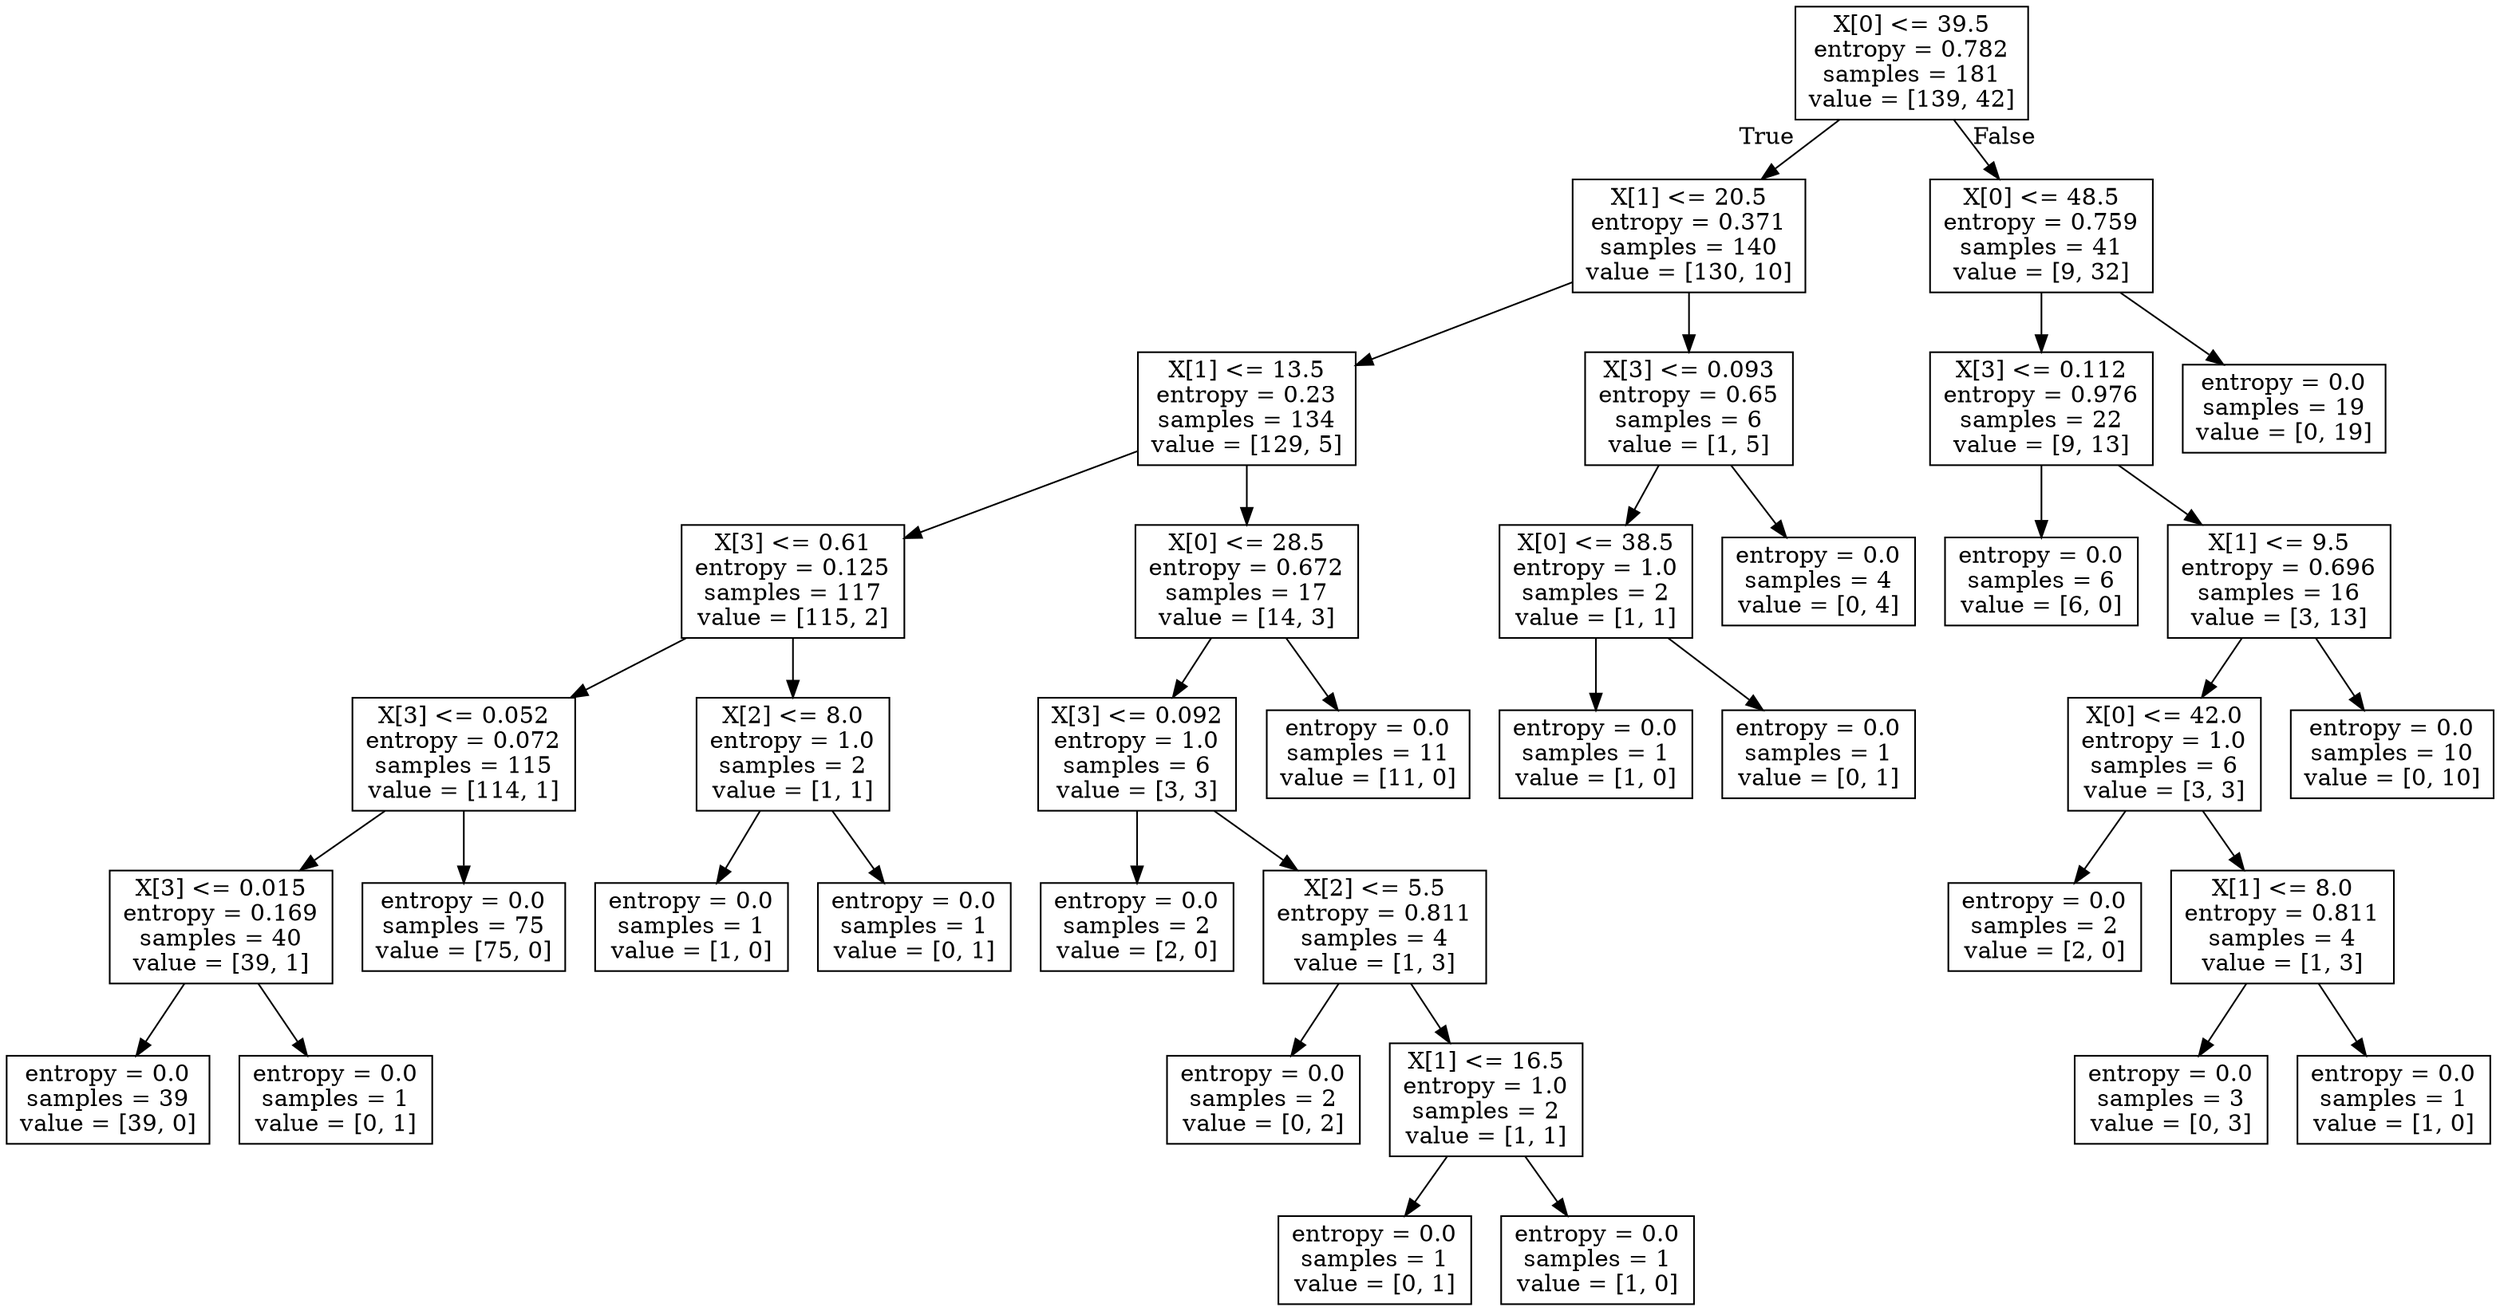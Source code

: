 digraph Tree {
node [shape=box] ;
0 [label="X[0] <= 39.5\nentropy = 0.782\nsamples = 181\nvalue = [139, 42]"] ;
1 [label="X[1] <= 20.5\nentropy = 0.371\nsamples = 140\nvalue = [130, 10]"] ;
0 -> 1 [labeldistance=2.5, labelangle=45, headlabel="True"] ;
2 [label="X[1] <= 13.5\nentropy = 0.23\nsamples = 134\nvalue = [129, 5]"] ;
1 -> 2 ;
3 [label="X[3] <= 0.61\nentropy = 0.125\nsamples = 117\nvalue = [115, 2]"] ;
2 -> 3 ;
4 [label="X[3] <= 0.052\nentropy = 0.072\nsamples = 115\nvalue = [114, 1]"] ;
3 -> 4 ;
5 [label="X[3] <= 0.015\nentropy = 0.169\nsamples = 40\nvalue = [39, 1]"] ;
4 -> 5 ;
6 [label="entropy = 0.0\nsamples = 39\nvalue = [39, 0]"] ;
5 -> 6 ;
7 [label="entropy = 0.0\nsamples = 1\nvalue = [0, 1]"] ;
5 -> 7 ;
8 [label="entropy = 0.0\nsamples = 75\nvalue = [75, 0]"] ;
4 -> 8 ;
9 [label="X[2] <= 8.0\nentropy = 1.0\nsamples = 2\nvalue = [1, 1]"] ;
3 -> 9 ;
10 [label="entropy = 0.0\nsamples = 1\nvalue = [1, 0]"] ;
9 -> 10 ;
11 [label="entropy = 0.0\nsamples = 1\nvalue = [0, 1]"] ;
9 -> 11 ;
12 [label="X[0] <= 28.5\nentropy = 0.672\nsamples = 17\nvalue = [14, 3]"] ;
2 -> 12 ;
13 [label="X[3] <= 0.092\nentropy = 1.0\nsamples = 6\nvalue = [3, 3]"] ;
12 -> 13 ;
14 [label="entropy = 0.0\nsamples = 2\nvalue = [2, 0]"] ;
13 -> 14 ;
15 [label="X[2] <= 5.5\nentropy = 0.811\nsamples = 4\nvalue = [1, 3]"] ;
13 -> 15 ;
16 [label="entropy = 0.0\nsamples = 2\nvalue = [0, 2]"] ;
15 -> 16 ;
17 [label="X[1] <= 16.5\nentropy = 1.0\nsamples = 2\nvalue = [1, 1]"] ;
15 -> 17 ;
18 [label="entropy = 0.0\nsamples = 1\nvalue = [0, 1]"] ;
17 -> 18 ;
19 [label="entropy = 0.0\nsamples = 1\nvalue = [1, 0]"] ;
17 -> 19 ;
20 [label="entropy = 0.0\nsamples = 11\nvalue = [11, 0]"] ;
12 -> 20 ;
21 [label="X[3] <= 0.093\nentropy = 0.65\nsamples = 6\nvalue = [1, 5]"] ;
1 -> 21 ;
22 [label="X[0] <= 38.5\nentropy = 1.0\nsamples = 2\nvalue = [1, 1]"] ;
21 -> 22 ;
23 [label="entropy = 0.0\nsamples = 1\nvalue = [1, 0]"] ;
22 -> 23 ;
24 [label="entropy = 0.0\nsamples = 1\nvalue = [0, 1]"] ;
22 -> 24 ;
25 [label="entropy = 0.0\nsamples = 4\nvalue = [0, 4]"] ;
21 -> 25 ;
26 [label="X[0] <= 48.5\nentropy = 0.759\nsamples = 41\nvalue = [9, 32]"] ;
0 -> 26 [labeldistance=2.5, labelangle=-45, headlabel="False"] ;
27 [label="X[3] <= 0.112\nentropy = 0.976\nsamples = 22\nvalue = [9, 13]"] ;
26 -> 27 ;
28 [label="entropy = 0.0\nsamples = 6\nvalue = [6, 0]"] ;
27 -> 28 ;
29 [label="X[1] <= 9.5\nentropy = 0.696\nsamples = 16\nvalue = [3, 13]"] ;
27 -> 29 ;
30 [label="X[0] <= 42.0\nentropy = 1.0\nsamples = 6\nvalue = [3, 3]"] ;
29 -> 30 ;
31 [label="entropy = 0.0\nsamples = 2\nvalue = [2, 0]"] ;
30 -> 31 ;
32 [label="X[1] <= 8.0\nentropy = 0.811\nsamples = 4\nvalue = [1, 3]"] ;
30 -> 32 ;
33 [label="entropy = 0.0\nsamples = 3\nvalue = [0, 3]"] ;
32 -> 33 ;
34 [label="entropy = 0.0\nsamples = 1\nvalue = [1, 0]"] ;
32 -> 34 ;
35 [label="entropy = 0.0\nsamples = 10\nvalue = [0, 10]"] ;
29 -> 35 ;
36 [label="entropy = 0.0\nsamples = 19\nvalue = [0, 19]"] ;
26 -> 36 ;
}